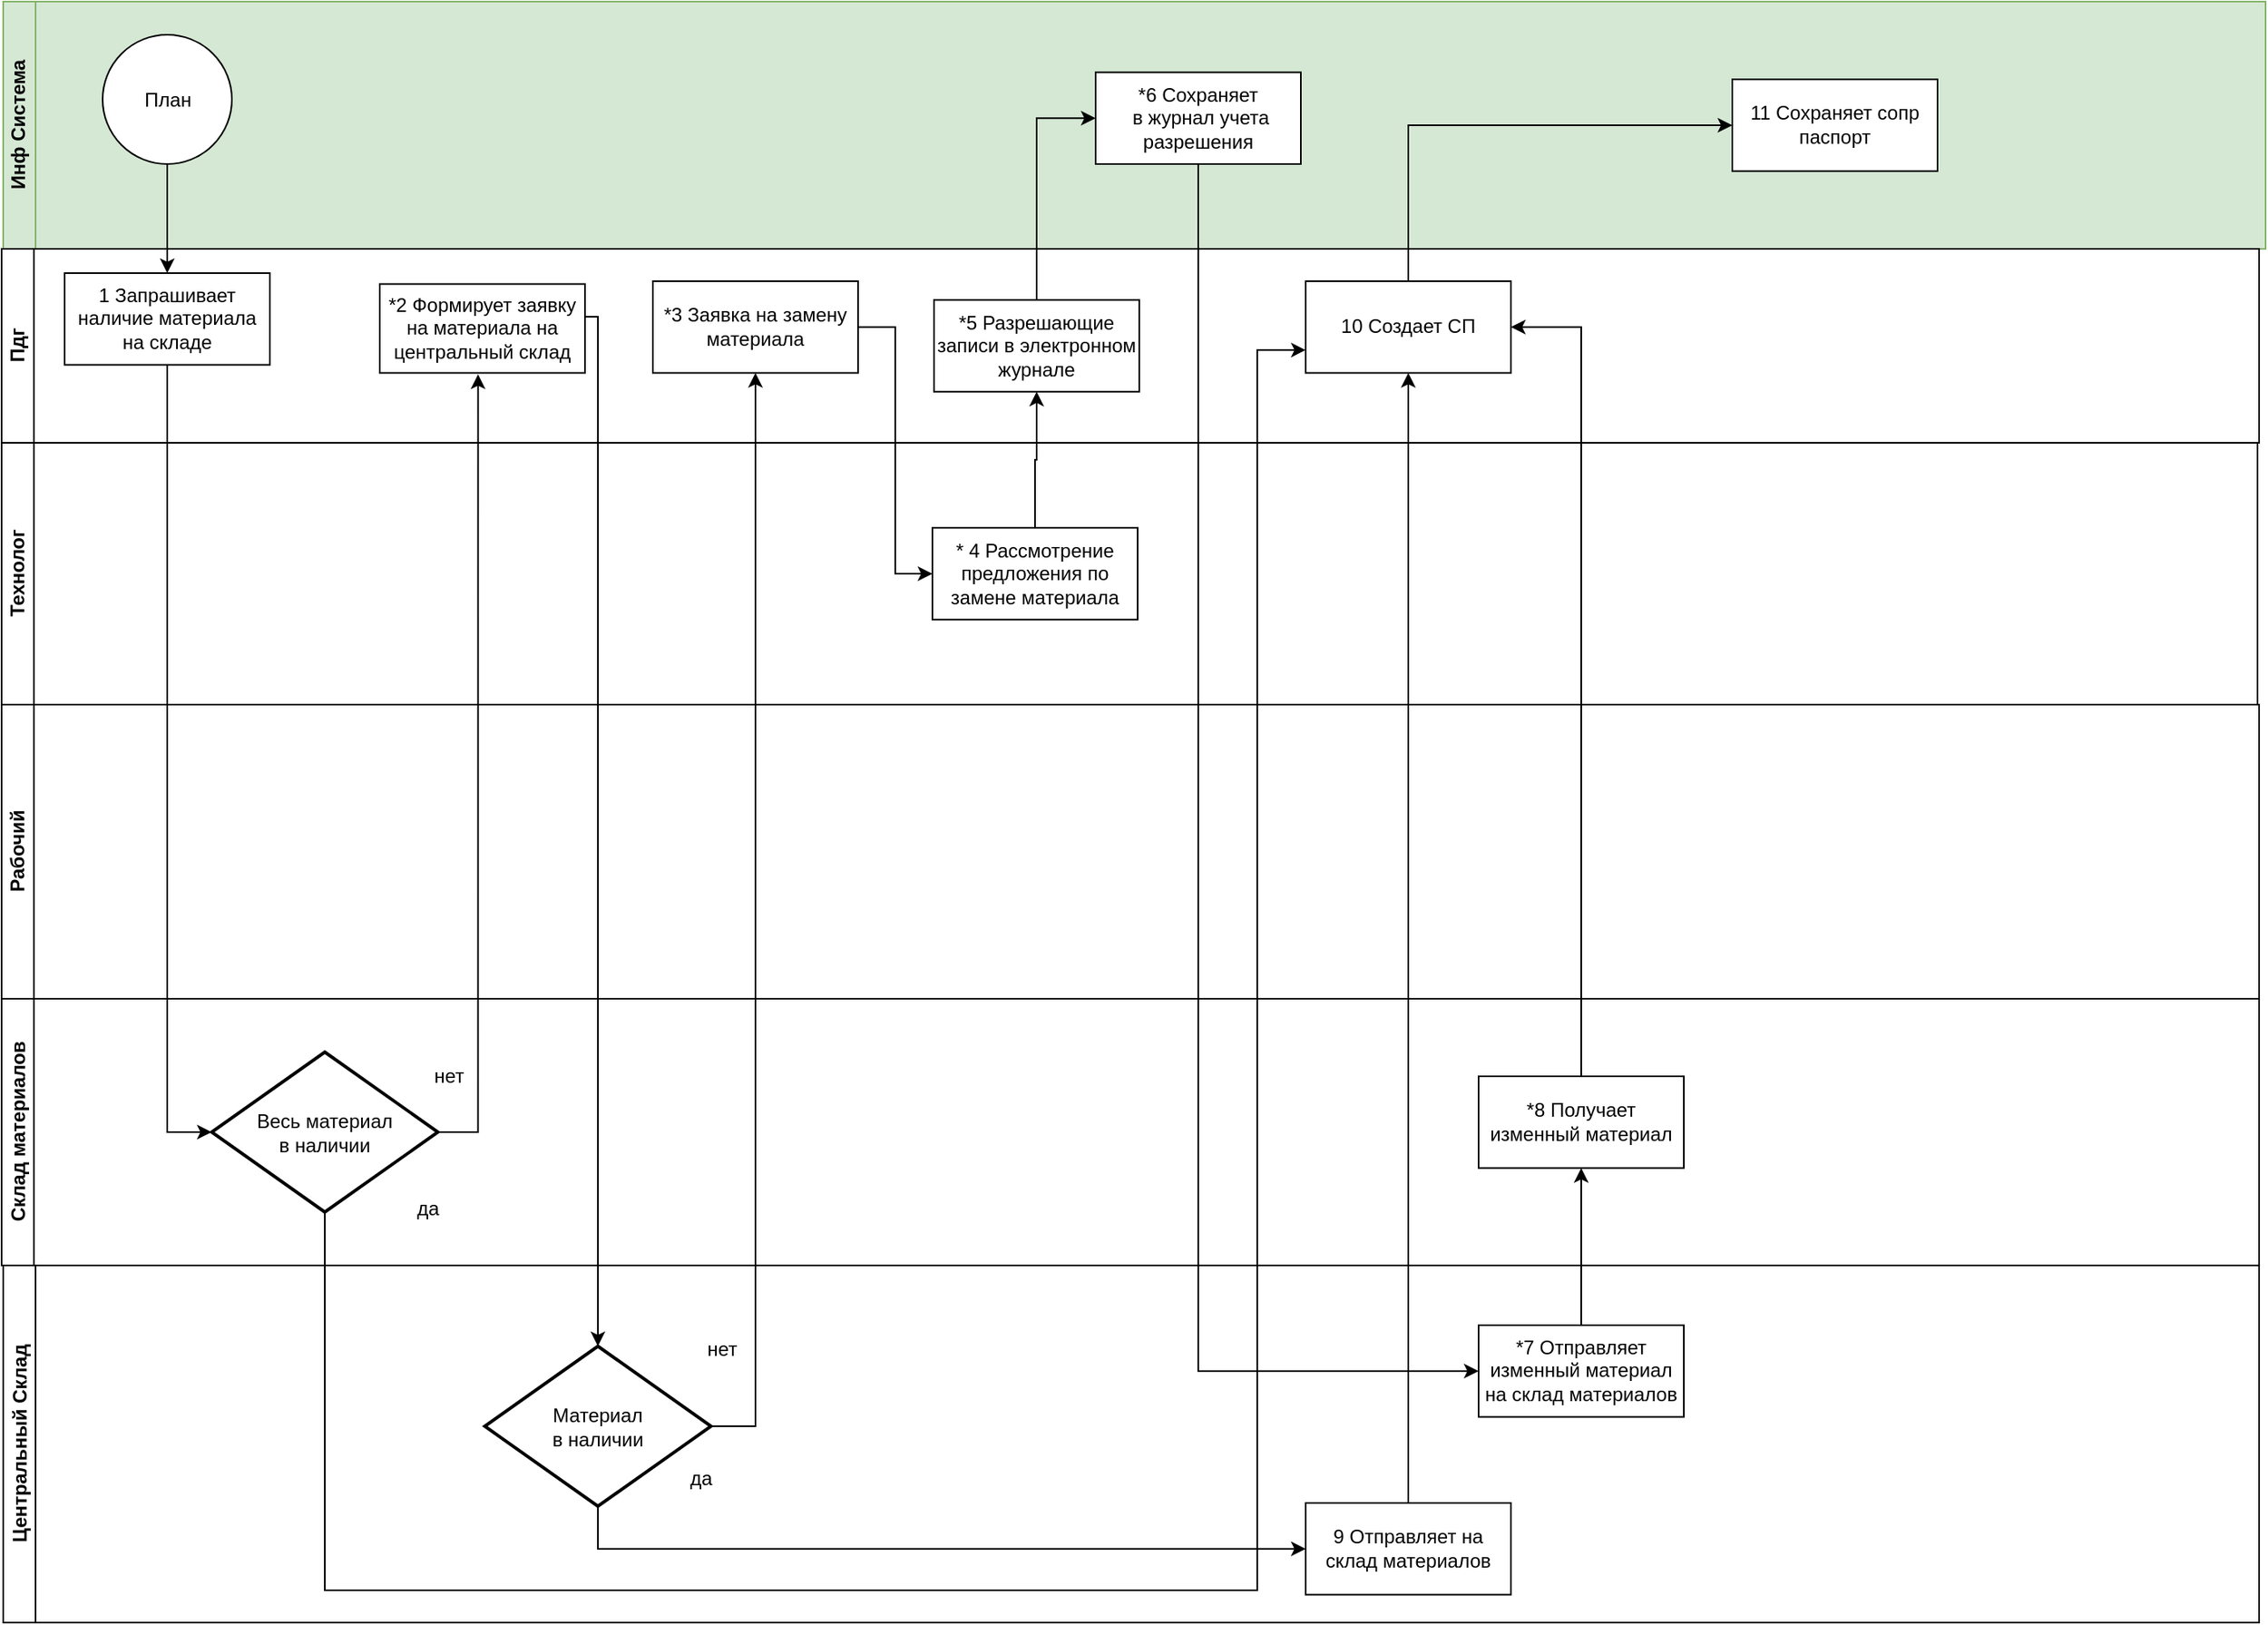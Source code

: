 <mxfile version="26.2.2">
  <diagram name="Страница — 1" id="Yf9-yxrzqbZ1yeTaW5mi">
    <mxGraphModel dx="2040" dy="4513" grid="1" gridSize="10" guides="1" tooltips="1" connect="1" arrows="1" fold="1" page="1" pageScale="1" pageWidth="2339" pageHeight="3300" math="0" shadow="0">
      <root>
        <mxCell id="0" />
        <mxCell id="1" parent="0" />
        <mxCell id="13X-eLdvz_ZpFw95fZKO-1" value="Склад материалов" style="swimlane;html=1;startSize=20;horizontal=0;" vertex="1" parent="1">
          <mxGeometry x="143" y="584" width="1397" height="165" as="geometry" />
        </mxCell>
        <mxCell id="13X-eLdvz_ZpFw95fZKO-2" value="&lt;div&gt;Весь материал&lt;/div&gt;&lt;div&gt;в наличии&lt;/div&gt;" style="strokeWidth=2;html=1;shape=mxgraph.flowchart.decision;whiteSpace=wrap;" vertex="1" parent="13X-eLdvz_ZpFw95fZKO-1">
          <mxGeometry x="130" y="33" width="140" height="99" as="geometry" />
        </mxCell>
        <mxCell id="13X-eLdvz_ZpFw95fZKO-3" value="да" style="text;html=1;strokeColor=none;fillColor=none;align=center;verticalAlign=middle;whiteSpace=wrap;rounded=0;" vertex="1" parent="13X-eLdvz_ZpFw95fZKO-1">
          <mxGeometry x="234" y="115" width="60" height="30" as="geometry" />
        </mxCell>
        <mxCell id="13X-eLdvz_ZpFw95fZKO-4" value="нет" style="text;html=1;strokeColor=none;fillColor=none;align=center;verticalAlign=middle;whiteSpace=wrap;rounded=0;" vertex="1" parent="13X-eLdvz_ZpFw95fZKO-1">
          <mxGeometry x="247" y="33" width="60" height="30" as="geometry" />
        </mxCell>
        <mxCell id="13X-eLdvz_ZpFw95fZKO-5" value="*8 Получает изменный материал" style="rounded=0;whiteSpace=wrap;html=1;fontFamily=Helvetica;fontSize=12;fontColor=#000000;align=center;" vertex="1" parent="13X-eLdvz_ZpFw95fZKO-1">
          <mxGeometry x="914" y="48" width="127" height="56.75" as="geometry" />
        </mxCell>
        <mxCell id="13X-eLdvz_ZpFw95fZKO-6" value="Инф Система&lt;br&gt;" style="swimlane;html=1;startSize=20;horizontal=0;fillColor=#d5e8d4;strokeColor=#82b366;fillStyle=auto;swimlaneFillColor=#D5E8D4;" vertex="1" parent="1">
          <mxGeometry x="144" y="-33" width="1400" height="153" as="geometry" />
        </mxCell>
        <mxCell id="13X-eLdvz_ZpFw95fZKO-7" value="План" style="ellipse;whiteSpace=wrap;html=1;aspect=fixed;" vertex="1" parent="13X-eLdvz_ZpFw95fZKO-6">
          <mxGeometry x="61.5" y="20.5" width="80" height="80" as="geometry" />
        </mxCell>
        <mxCell id="13X-eLdvz_ZpFw95fZKO-8" value="*6 Сохраняет&lt;br&gt;&amp;nbsp;в журнал учета&lt;br&gt;разрешения" style="rounded=0;whiteSpace=wrap;html=1;fontFamily=Helvetica;fontSize=12;fontColor=#000000;align=center;" vertex="1" parent="13X-eLdvz_ZpFw95fZKO-6">
          <mxGeometry x="676" y="43.75" width="127" height="56.75" as="geometry" />
        </mxCell>
        <mxCell id="13X-eLdvz_ZpFw95fZKO-9" value="11 Сохраняет сопр&lt;br&gt;паспорт" style="rounded=0;whiteSpace=wrap;html=1;fontFamily=Helvetica;fontSize=12;fontColor=#000000;align=center;" vertex="1" parent="13X-eLdvz_ZpFw95fZKO-6">
          <mxGeometry x="1070" y="48.12" width="127" height="56.75" as="geometry" />
        </mxCell>
        <mxCell id="13X-eLdvz_ZpFw95fZKO-11" value="Технолог&lt;br&gt;" style="swimlane;html=1;startSize=20;horizontal=0;" vertex="1" parent="1">
          <mxGeometry x="143" y="240" width="1396" height="162" as="geometry" />
        </mxCell>
        <mxCell id="13X-eLdvz_ZpFw95fZKO-12" value="* 4 Рассмотрение предложения по замене материала" style="rounded=0;whiteSpace=wrap;html=1;fontFamily=Helvetica;fontSize=12;fontColor=#000000;align=center;" vertex="1" parent="13X-eLdvz_ZpFw95fZKO-11">
          <mxGeometry x="576" y="52.62" width="127" height="56.75" as="geometry" />
        </mxCell>
        <mxCell id="13X-eLdvz_ZpFw95fZKO-51" value="Рабочий&lt;br&gt;" style="swimlane;html=1;startSize=20;horizontal=0;" vertex="1" parent="1">
          <mxGeometry x="143" y="402" width="1397" height="182" as="geometry" />
        </mxCell>
        <mxCell id="13X-eLdvz_ZpFw95fZKO-61" value="Пдг" style="swimlane;html=1;startSize=20;horizontal=0;" vertex="1" parent="1">
          <mxGeometry x="143" y="120" width="1397" height="120" as="geometry" />
        </mxCell>
        <mxCell id="13X-eLdvz_ZpFw95fZKO-62" value="*2 Формирует заявку на материала на центральный склад" style="rounded=0;whiteSpace=wrap;html=1;fontFamily=Helvetica;fontSize=12;fontColor=#000000;align=center;direction=south;" vertex="1" parent="13X-eLdvz_ZpFw95fZKO-61">
          <mxGeometry x="234" y="21.75" width="127" height="55" as="geometry" />
        </mxCell>
        <mxCell id="13X-eLdvz_ZpFw95fZKO-63" value="1 Запрашивает наличие материала на складе" style="rounded=0;whiteSpace=wrap;html=1;fontFamily=Helvetica;fontSize=12;fontColor=#000000;align=center;" vertex="1" parent="13X-eLdvz_ZpFw95fZKO-61">
          <mxGeometry x="39" y="15.0" width="127" height="56.75" as="geometry" />
        </mxCell>
        <mxCell id="13X-eLdvz_ZpFw95fZKO-64" value="*5 Разрешающие записи в электронном журнале" style="rounded=0;whiteSpace=wrap;html=1;fontFamily=Helvetica;fontSize=12;fontColor=#000000;align=center;" vertex="1" parent="13X-eLdvz_ZpFw95fZKO-61">
          <mxGeometry x="577" y="31.62" width="127" height="56.75" as="geometry" />
        </mxCell>
        <mxCell id="13X-eLdvz_ZpFw95fZKO-65" value="10 Создает СП" style="rounded=0;whiteSpace=wrap;html=1;fontFamily=Helvetica;fontSize=12;fontColor=#000000;align=center;" vertex="1" parent="13X-eLdvz_ZpFw95fZKO-61">
          <mxGeometry x="807" y="20.0" width="127" height="56.75" as="geometry" />
        </mxCell>
        <mxCell id="13X-eLdvz_ZpFw95fZKO-74" value="*3 Заявка на замену материала" style="rounded=0;whiteSpace=wrap;html=1;fontFamily=Helvetica;fontSize=12;fontColor=#000000;align=center;" vertex="1" parent="13X-eLdvz_ZpFw95fZKO-61">
          <mxGeometry x="403" y="20" width="127" height="56.75" as="geometry" />
        </mxCell>
        <mxCell id="13X-eLdvz_ZpFw95fZKO-68" value="Центральный Склад" style="swimlane;html=1;startSize=20;horizontal=0;" vertex="1" parent="1">
          <mxGeometry x="144" y="749" width="1396" height="221" as="geometry" />
        </mxCell>
        <mxCell id="13X-eLdvz_ZpFw95fZKO-69" style="edgeStyle=orthogonalEdgeStyle;rounded=0;orthogonalLoop=1;jettySize=auto;html=1;exitX=0.5;exitY=1;exitDx=0;exitDy=0;exitPerimeter=0;entryX=0;entryY=0.5;entryDx=0;entryDy=0;" edge="1" parent="13X-eLdvz_ZpFw95fZKO-68" source="13X-eLdvz_ZpFw95fZKO-70" target="13X-eLdvz_ZpFw95fZKO-75">
          <mxGeometry relative="1" as="geometry" />
        </mxCell>
        <mxCell id="13X-eLdvz_ZpFw95fZKO-70" value="&lt;div&gt;Материал&lt;/div&gt;&lt;div&gt;в наличии&lt;/div&gt;" style="strokeWidth=2;html=1;shape=mxgraph.flowchart.decision;whiteSpace=wrap;" vertex="1" parent="13X-eLdvz_ZpFw95fZKO-68">
          <mxGeometry x="298" y="50" width="140" height="99" as="geometry" />
        </mxCell>
        <mxCell id="13X-eLdvz_ZpFw95fZKO-71" value="нет" style="text;html=1;strokeColor=none;fillColor=none;align=center;verticalAlign=middle;whiteSpace=wrap;rounded=0;" vertex="1" parent="13X-eLdvz_ZpFw95fZKO-68">
          <mxGeometry x="415" y="37" width="60" height="30" as="geometry" />
        </mxCell>
        <mxCell id="13X-eLdvz_ZpFw95fZKO-72" value="да" style="text;html=1;strokeColor=none;fillColor=none;align=center;verticalAlign=middle;whiteSpace=wrap;rounded=0;" vertex="1" parent="13X-eLdvz_ZpFw95fZKO-68">
          <mxGeometry x="402" y="117" width="60" height="30" as="geometry" />
        </mxCell>
        <mxCell id="13X-eLdvz_ZpFw95fZKO-75" value="9 Отправляет на склад материалов" style="rounded=0;whiteSpace=wrap;html=1;fontFamily=Helvetica;fontSize=12;fontColor=#000000;align=center;" vertex="1" parent="13X-eLdvz_ZpFw95fZKO-68">
          <mxGeometry x="806" y="147" width="127" height="56.75" as="geometry" />
        </mxCell>
        <mxCell id="13X-eLdvz_ZpFw95fZKO-76" value="*7 Отправляет изменный материал на склад материалов" style="rounded=0;whiteSpace=wrap;html=1;fontFamily=Helvetica;fontSize=12;fontColor=#000000;align=center;" vertex="1" parent="13X-eLdvz_ZpFw95fZKO-68">
          <mxGeometry x="913" y="37.0" width="127" height="56.75" as="geometry" />
        </mxCell>
        <mxCell id="13X-eLdvz_ZpFw95fZKO-77" style="edgeStyle=orthogonalEdgeStyle;rounded=0;orthogonalLoop=1;jettySize=auto;html=1;exitX=0.5;exitY=0;exitDx=0;exitDy=0;entryX=0.5;entryY=0;entryDx=0;entryDy=0;entryPerimeter=0;" edge="1" parent="1" source="13X-eLdvz_ZpFw95fZKO-62" target="13X-eLdvz_ZpFw95fZKO-70">
          <mxGeometry relative="1" as="geometry">
            <Array as="points">
              <mxPoint x="512" y="162" />
            </Array>
          </mxGeometry>
        </mxCell>
        <mxCell id="13X-eLdvz_ZpFw95fZKO-78" style="edgeStyle=orthogonalEdgeStyle;rounded=0;orthogonalLoop=1;jettySize=auto;html=1;exitX=0.5;exitY=1;exitDx=0;exitDy=0;exitPerimeter=0;entryX=0;entryY=0.75;entryDx=0;entryDy=0;" edge="1" parent="1" source="13X-eLdvz_ZpFw95fZKO-2" target="13X-eLdvz_ZpFw95fZKO-65">
          <mxGeometry relative="1" as="geometry">
            <mxPoint x="845" y="182" as="targetPoint" />
            <Array as="points">
              <mxPoint x="343" y="950" />
              <mxPoint x="920" y="950" />
              <mxPoint x="920" y="183" />
            </Array>
          </mxGeometry>
        </mxCell>
        <mxCell id="13X-eLdvz_ZpFw95fZKO-79" style="edgeStyle=orthogonalEdgeStyle;rounded=0;orthogonalLoop=1;jettySize=auto;html=1;exitX=0.5;exitY=1;exitDx=0;exitDy=0;" edge="1" parent="1" source="13X-eLdvz_ZpFw95fZKO-7" target="13X-eLdvz_ZpFw95fZKO-63">
          <mxGeometry relative="1" as="geometry" />
        </mxCell>
        <mxCell id="13X-eLdvz_ZpFw95fZKO-80" style="edgeStyle=orthogonalEdgeStyle;rounded=0;orthogonalLoop=1;jettySize=auto;html=1;exitX=0.5;exitY=1;exitDx=0;exitDy=0;entryX=0;entryY=0.5;entryDx=0;entryDy=0;entryPerimeter=0;" edge="1" parent="1" source="13X-eLdvz_ZpFw95fZKO-63" target="13X-eLdvz_ZpFw95fZKO-2">
          <mxGeometry relative="1" as="geometry" />
        </mxCell>
        <mxCell id="13X-eLdvz_ZpFw95fZKO-81" style="edgeStyle=orthogonalEdgeStyle;rounded=0;orthogonalLoop=1;jettySize=auto;html=1;exitX=1;exitY=0.5;exitDx=0;exitDy=0;exitPerimeter=0;entryX=1.016;entryY=0.521;entryDx=0;entryDy=0;entryPerimeter=0;" edge="1" parent="1" source="13X-eLdvz_ZpFw95fZKO-2" target="13X-eLdvz_ZpFw95fZKO-62">
          <mxGeometry relative="1" as="geometry">
            <mxPoint x="442" y="193.0" as="targetPoint" />
          </mxGeometry>
        </mxCell>
        <mxCell id="13X-eLdvz_ZpFw95fZKO-83" style="edgeStyle=orthogonalEdgeStyle;rounded=0;orthogonalLoop=1;jettySize=auto;html=1;entryX=0.5;entryY=1;entryDx=0;entryDy=0;" edge="1" parent="1" source="13X-eLdvz_ZpFw95fZKO-12" target="13X-eLdvz_ZpFw95fZKO-64">
          <mxGeometry relative="1" as="geometry" />
        </mxCell>
        <mxCell id="13X-eLdvz_ZpFw95fZKO-84" style="edgeStyle=orthogonalEdgeStyle;rounded=0;orthogonalLoop=1;jettySize=auto;html=1;exitX=0.5;exitY=0;exitDx=0;exitDy=0;entryX=0;entryY=0.5;entryDx=0;entryDy=0;" edge="1" parent="1" source="13X-eLdvz_ZpFw95fZKO-64" target="13X-eLdvz_ZpFw95fZKO-8">
          <mxGeometry relative="1" as="geometry" />
        </mxCell>
        <mxCell id="13X-eLdvz_ZpFw95fZKO-85" style="edgeStyle=orthogonalEdgeStyle;rounded=0;orthogonalLoop=1;jettySize=auto;html=1;exitX=0.5;exitY=1;exitDx=0;exitDy=0;entryX=0;entryY=0.5;entryDx=0;entryDy=0;" edge="1" parent="1" source="13X-eLdvz_ZpFw95fZKO-8" target="13X-eLdvz_ZpFw95fZKO-76">
          <mxGeometry relative="1" as="geometry" />
        </mxCell>
        <mxCell id="13X-eLdvz_ZpFw95fZKO-86" style="edgeStyle=orthogonalEdgeStyle;rounded=0;orthogonalLoop=1;jettySize=auto;html=1;exitX=0.5;exitY=0;exitDx=0;exitDy=0;entryX=0.5;entryY=1;entryDx=0;entryDy=0;" edge="1" parent="1" source="13X-eLdvz_ZpFw95fZKO-76" target="13X-eLdvz_ZpFw95fZKO-5">
          <mxGeometry relative="1" as="geometry" />
        </mxCell>
        <mxCell id="13X-eLdvz_ZpFw95fZKO-87" style="edgeStyle=orthogonalEdgeStyle;rounded=0;orthogonalLoop=1;jettySize=auto;html=1;exitX=0.5;exitY=0;exitDx=0;exitDy=0;entryX=1;entryY=0.5;entryDx=0;entryDy=0;" edge="1" parent="1" source="13X-eLdvz_ZpFw95fZKO-5" target="13X-eLdvz_ZpFw95fZKO-65">
          <mxGeometry relative="1" as="geometry" />
        </mxCell>
        <mxCell id="13X-eLdvz_ZpFw95fZKO-88" style="edgeStyle=orthogonalEdgeStyle;rounded=0;orthogonalLoop=1;jettySize=auto;html=1;exitX=0.5;exitY=0;exitDx=0;exitDy=0;entryX=0.5;entryY=1;entryDx=0;entryDy=0;" edge="1" parent="1" source="13X-eLdvz_ZpFw95fZKO-75" target="13X-eLdvz_ZpFw95fZKO-65">
          <mxGeometry relative="1" as="geometry" />
        </mxCell>
        <mxCell id="13X-eLdvz_ZpFw95fZKO-105" style="edgeStyle=orthogonalEdgeStyle;rounded=0;orthogonalLoop=1;jettySize=auto;html=1;exitX=1;exitY=0.5;exitDx=0;exitDy=0;exitPerimeter=0;entryX=0.5;entryY=1;entryDx=0;entryDy=0;" edge="1" parent="1" source="13X-eLdvz_ZpFw95fZKO-70" target="13X-eLdvz_ZpFw95fZKO-74">
          <mxGeometry relative="1" as="geometry" />
        </mxCell>
        <mxCell id="13X-eLdvz_ZpFw95fZKO-106" style="edgeStyle=orthogonalEdgeStyle;rounded=0;orthogonalLoop=1;jettySize=auto;html=1;exitX=1;exitY=0.5;exitDx=0;exitDy=0;entryX=0;entryY=0.5;entryDx=0;entryDy=0;" edge="1" parent="1" source="13X-eLdvz_ZpFw95fZKO-74" target="13X-eLdvz_ZpFw95fZKO-12">
          <mxGeometry relative="1" as="geometry" />
        </mxCell>
        <mxCell id="13X-eLdvz_ZpFw95fZKO-107" style="edgeStyle=orthogonalEdgeStyle;rounded=0;orthogonalLoop=1;jettySize=auto;html=1;exitX=0.5;exitY=0;exitDx=0;exitDy=0;entryX=0;entryY=0.5;entryDx=0;entryDy=0;" edge="1" parent="1" source="13X-eLdvz_ZpFw95fZKO-65" target="13X-eLdvz_ZpFw95fZKO-9">
          <mxGeometry relative="1" as="geometry" />
        </mxCell>
      </root>
    </mxGraphModel>
  </diagram>
</mxfile>
